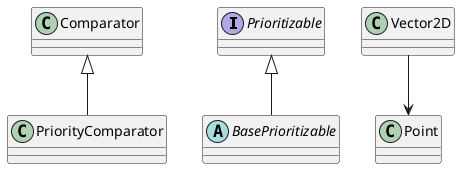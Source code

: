 @startuml

interface Prioritizable
abstract BasePrioritizable

BasePrioritizable -u-|> Prioritizable

PriorityComparator -u-|> Comparator

Vector2D --> Point

@enduml
